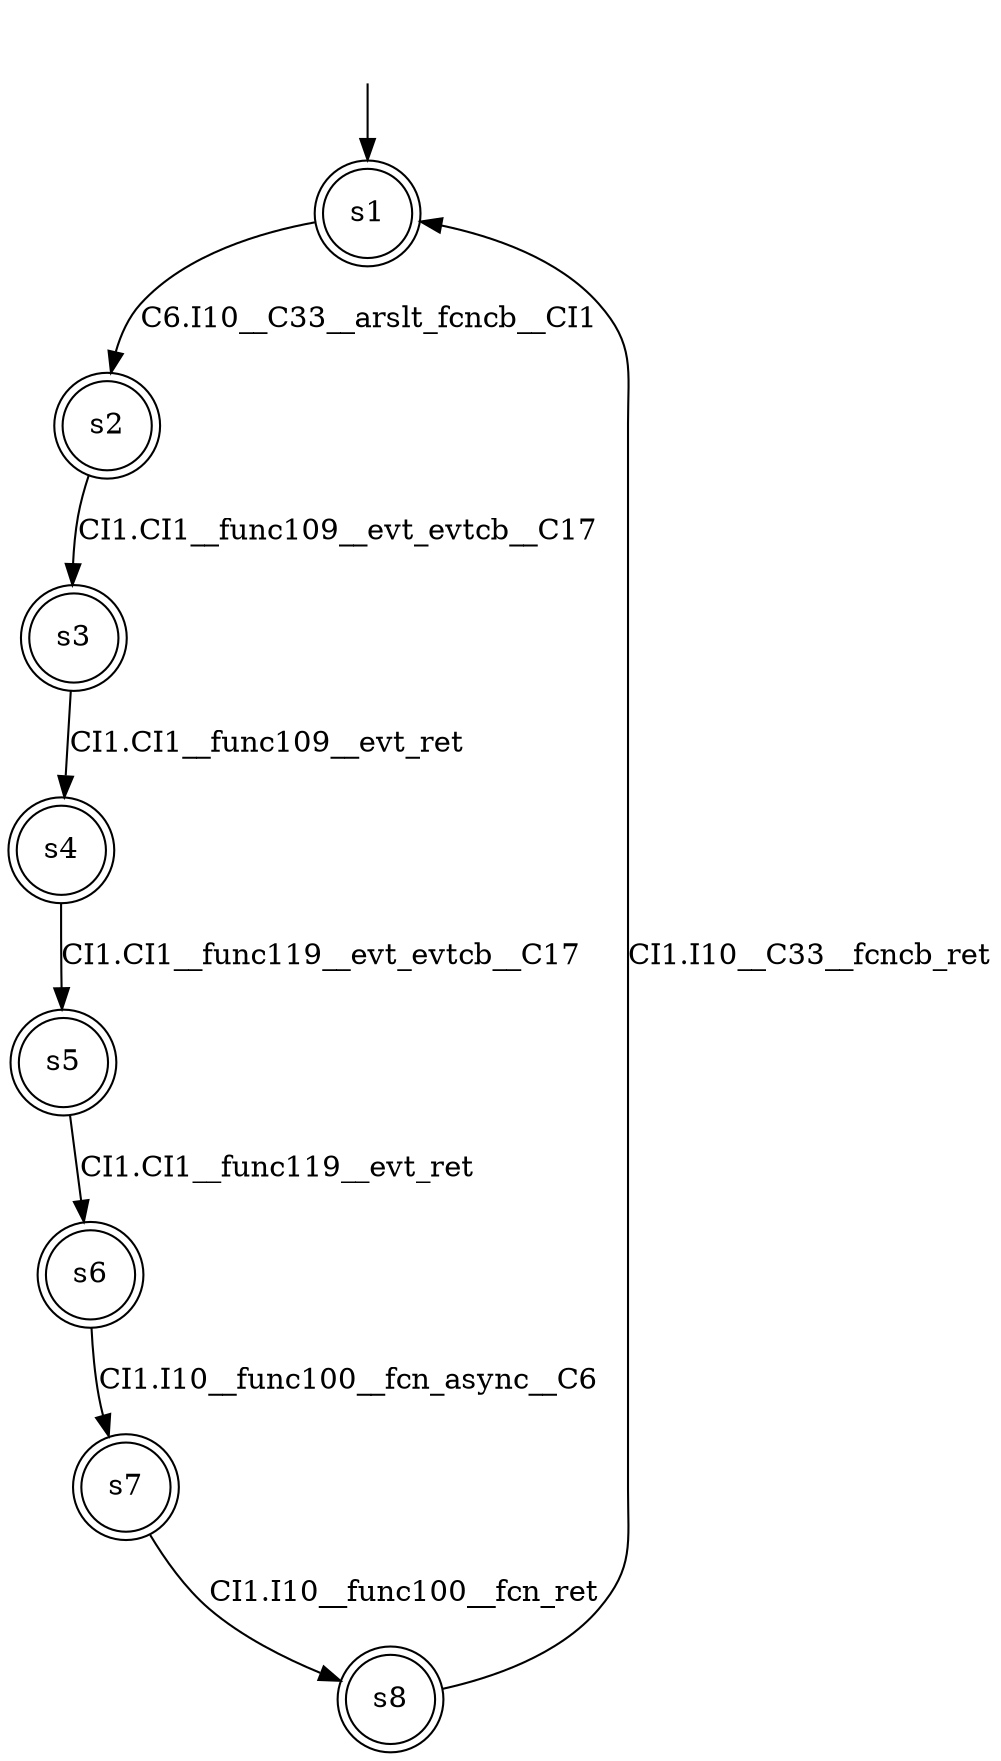 digraph automaton {
	1 [label=<s1> shape="doublecircle"];
	2 [label=<s2> shape="doublecircle"];
	3 [label=<s3> shape="doublecircle"];
	4 [label=<s4> shape="doublecircle"];
	5 [label=<s5> shape="doublecircle"];
	6 [label=<s6> shape="doublecircle"];
	7 [label=<s7> shape="doublecircle"];
	8 [label=<s8> shape="doublecircle"];
	__init1 [label=<> shape="none"];
	__init1 -> 1;
	1 -> 2 [label=<C6.I10__C33__arslt_fcncb__CI1> id="1-0-2"];
	2 -> 3 [label=<CI1.CI1__func109__evt_evtcb__C17> id="2-0-3"];
	3 -> 4 [label=<CI1.CI1__func109__evt_ret> id="3-0-4"];
	4 -> 5 [label=<CI1.CI1__func119__evt_evtcb__C17> id="4-0-5"];
	5 -> 6 [label=<CI1.CI1__func119__evt_ret> id="5-0-6"];
	6 -> 7 [label=<CI1.I10__func100__fcn_async__C6> id="6-0-7"];
	7 -> 8 [label=<CI1.I10__func100__fcn_ret> id="7-0-8"];
	8 -> 1 [label=<CI1.I10__C33__fcncb_ret> id="8-0-1"];
}
